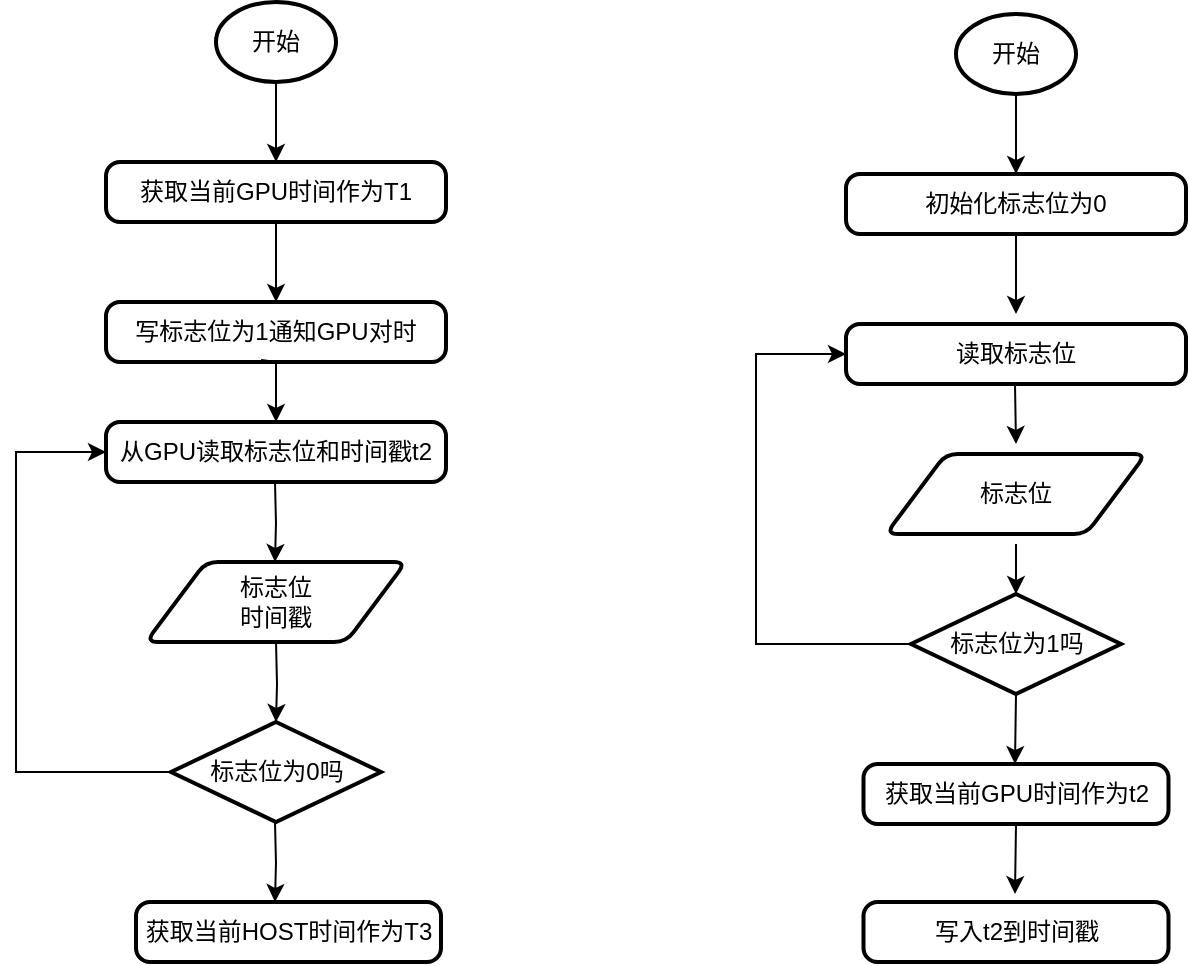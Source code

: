 <mxfile version="21.2.1" type="github">
  <diagram name="第 1 页" id="H2lkqpYwLLjge4pmLIbZ">
    <mxGraphModel dx="1377" dy="756" grid="1" gridSize="10" guides="1" tooltips="1" connect="1" arrows="1" fold="1" page="1" pageScale="1" pageWidth="827" pageHeight="1169" math="0" shadow="0">
      <root>
        <mxCell id="0" />
        <mxCell id="1" parent="0" />
        <mxCell id="ygLl6c4_aNLlALR6mAWq-10" style="edgeStyle=orthogonalEdgeStyle;rounded=0;orthogonalLoop=1;jettySize=auto;html=1;exitX=0.5;exitY=1;exitDx=0;exitDy=0;exitPerimeter=0;entryX=0.5;entryY=0;entryDx=0;entryDy=0;" edge="1" parent="1" source="ygLl6c4_aNLlALR6mAWq-1" target="ygLl6c4_aNLlALR6mAWq-13">
          <mxGeometry relative="1" as="geometry">
            <mxPoint x="230" y="460" as="targetPoint" />
          </mxGeometry>
        </mxCell>
        <mxCell id="ygLl6c4_aNLlALR6mAWq-1" value="开始" style="strokeWidth=2;html=1;shape=mxgraph.flowchart.start_1;whiteSpace=wrap;" vertex="1" parent="1">
          <mxGeometry x="200" y="390" width="60" height="40" as="geometry" />
        </mxCell>
        <mxCell id="ygLl6c4_aNLlALR6mAWq-2" value="标志位&lt;br&gt;时间戳" style="shape=parallelogram;html=1;strokeWidth=2;perimeter=parallelogramPerimeter;whiteSpace=wrap;rounded=1;arcSize=12;size=0.23;" vertex="1" parent="1">
          <mxGeometry x="165" y="670" width="130" height="40" as="geometry" />
        </mxCell>
        <mxCell id="ygLl6c4_aNLlALR6mAWq-4" value="标志位为0吗" style="strokeWidth=2;html=1;shape=mxgraph.flowchart.decision;whiteSpace=wrap;" vertex="1" parent="1">
          <mxGeometry x="177.5" y="750" width="105" height="50" as="geometry" />
        </mxCell>
        <mxCell id="ygLl6c4_aNLlALR6mAWq-9" value="" style="endArrow=classic;html=1;rounded=0;exitX=0;exitY=0.5;exitDx=0;exitDy=0;exitPerimeter=0;entryX=0;entryY=0.5;entryDx=0;entryDy=0;" edge="1" parent="1" source="ygLl6c4_aNLlALR6mAWq-4" target="ygLl6c4_aNLlALR6mAWq-17">
          <mxGeometry width="50" height="50" relative="1" as="geometry">
            <mxPoint x="177.5" y="770" as="sourcePoint" />
            <mxPoint x="110" y="600" as="targetPoint" />
            <Array as="points">
              <mxPoint x="100" y="775" />
              <mxPoint x="100" y="615" />
            </Array>
          </mxGeometry>
        </mxCell>
        <mxCell id="ygLl6c4_aNLlALR6mAWq-11" value="写标志位为1通知GPU对时" style="rounded=1;whiteSpace=wrap;html=1;absoluteArcSize=1;arcSize=14;strokeWidth=2;" vertex="1" parent="1">
          <mxGeometry x="145" y="540" width="170" height="30" as="geometry" />
        </mxCell>
        <mxCell id="ygLl6c4_aNLlALR6mAWq-16" style="edgeStyle=orthogonalEdgeStyle;rounded=0;orthogonalLoop=1;jettySize=auto;html=1;exitX=0.5;exitY=1;exitDx=0;exitDy=0;entryX=0.5;entryY=0;entryDx=0;entryDy=0;" edge="1" parent="1" source="ygLl6c4_aNLlALR6mAWq-13" target="ygLl6c4_aNLlALR6mAWq-11">
          <mxGeometry relative="1" as="geometry" />
        </mxCell>
        <mxCell id="ygLl6c4_aNLlALR6mAWq-13" value="获取当前GPU时间作为T1" style="rounded=1;whiteSpace=wrap;html=1;absoluteArcSize=1;arcSize=14;strokeWidth=2;" vertex="1" parent="1">
          <mxGeometry x="145" y="470" width="170" height="30" as="geometry" />
        </mxCell>
        <mxCell id="ygLl6c4_aNLlALR6mAWq-14" value="获取当前HOST时间作为T3" style="rounded=1;whiteSpace=wrap;html=1;absoluteArcSize=1;arcSize=14;strokeWidth=2;" vertex="1" parent="1">
          <mxGeometry x="160" y="840" width="152.5" height="30" as="geometry" />
        </mxCell>
        <mxCell id="ygLl6c4_aNLlALR6mAWq-17" value="从GPU读取标志位和时间戳t2" style="rounded=1;whiteSpace=wrap;html=1;absoluteArcSize=1;arcSize=14;strokeWidth=2;" vertex="1" parent="1">
          <mxGeometry x="145" y="600" width="170" height="30" as="geometry" />
        </mxCell>
        <mxCell id="ygLl6c4_aNLlALR6mAWq-18" style="edgeStyle=orthogonalEdgeStyle;rounded=0;orthogonalLoop=1;jettySize=auto;html=1;exitX=0.456;exitY=0.967;exitDx=0;exitDy=0;entryX=0.5;entryY=0;entryDx=0;entryDy=0;exitPerimeter=0;" edge="1" parent="1" source="ygLl6c4_aNLlALR6mAWq-11" target="ygLl6c4_aNLlALR6mAWq-17">
          <mxGeometry relative="1" as="geometry">
            <mxPoint x="240" y="510" as="sourcePoint" />
            <mxPoint x="240" y="550" as="targetPoint" />
            <Array as="points">
              <mxPoint x="230" y="570" />
              <mxPoint x="215" y="570" />
            </Array>
          </mxGeometry>
        </mxCell>
        <mxCell id="ygLl6c4_aNLlALR6mAWq-20" style="edgeStyle=orthogonalEdgeStyle;rounded=0;orthogonalLoop=1;jettySize=auto;html=1;exitX=0.5;exitY=1;exitDx=0;exitDy=0;entryX=0.5;entryY=0;entryDx=0;entryDy=0;" edge="1" parent="1">
          <mxGeometry relative="1" as="geometry">
            <mxPoint x="229.5" y="630" as="sourcePoint" />
            <mxPoint x="229.5" y="670" as="targetPoint" />
          </mxGeometry>
        </mxCell>
        <mxCell id="ygLl6c4_aNLlALR6mAWq-21" style="edgeStyle=orthogonalEdgeStyle;rounded=0;orthogonalLoop=1;jettySize=auto;html=1;entryX=0.5;entryY=0;entryDx=0;entryDy=0;entryPerimeter=0;" edge="1" parent="1" target="ygLl6c4_aNLlALR6mAWq-4">
          <mxGeometry relative="1" as="geometry">
            <mxPoint x="230" y="710" as="sourcePoint" />
            <mxPoint x="229.5" y="740" as="targetPoint" />
          </mxGeometry>
        </mxCell>
        <mxCell id="ygLl6c4_aNLlALR6mAWq-22" style="edgeStyle=orthogonalEdgeStyle;rounded=0;orthogonalLoop=1;jettySize=auto;html=1;exitX=0.5;exitY=1;exitDx=0;exitDy=0;entryX=0.5;entryY=0;entryDx=0;entryDy=0;" edge="1" parent="1">
          <mxGeometry relative="1" as="geometry">
            <mxPoint x="229.5" y="800" as="sourcePoint" />
            <mxPoint x="229.5" y="840" as="targetPoint" />
          </mxGeometry>
        </mxCell>
        <mxCell id="ygLl6c4_aNLlALR6mAWq-23" style="edgeStyle=orthogonalEdgeStyle;rounded=0;orthogonalLoop=1;jettySize=auto;html=1;exitX=0.5;exitY=1;exitDx=0;exitDy=0;exitPerimeter=0;entryX=0.5;entryY=0;entryDx=0;entryDy=0;" edge="1" parent="1" source="ygLl6c4_aNLlALR6mAWq-24" target="ygLl6c4_aNLlALR6mAWq-30">
          <mxGeometry relative="1" as="geometry">
            <mxPoint x="600" y="466" as="targetPoint" />
          </mxGeometry>
        </mxCell>
        <mxCell id="ygLl6c4_aNLlALR6mAWq-24" value="开始" style="strokeWidth=2;html=1;shape=mxgraph.flowchart.start_1;whiteSpace=wrap;" vertex="1" parent="1">
          <mxGeometry x="570" y="396" width="60" height="40" as="geometry" />
        </mxCell>
        <mxCell id="ygLl6c4_aNLlALR6mAWq-25" value="标志位" style="shape=parallelogram;html=1;strokeWidth=2;perimeter=parallelogramPerimeter;whiteSpace=wrap;rounded=1;arcSize=12;size=0.23;" vertex="1" parent="1">
          <mxGeometry x="535" y="616" width="130" height="40" as="geometry" />
        </mxCell>
        <mxCell id="ygLl6c4_aNLlALR6mAWq-26" value="标志位为1吗" style="strokeWidth=2;html=1;shape=mxgraph.flowchart.decision;whiteSpace=wrap;" vertex="1" parent="1">
          <mxGeometry x="547.5" y="686" width="105" height="50" as="geometry" />
        </mxCell>
        <mxCell id="ygLl6c4_aNLlALR6mAWq-27" value="" style="endArrow=classic;html=1;rounded=0;exitX=0;exitY=0.5;exitDx=0;exitDy=0;exitPerimeter=0;entryX=0;entryY=0.5;entryDx=0;entryDy=0;" edge="1" parent="1" source="ygLl6c4_aNLlALR6mAWq-26" target="ygLl6c4_aNLlALR6mAWq-32">
          <mxGeometry width="50" height="50" relative="1" as="geometry">
            <mxPoint x="547.5" y="721" as="sourcePoint" />
            <mxPoint x="480" y="551" as="targetPoint" />
            <Array as="points">
              <mxPoint x="470" y="711" />
              <mxPoint x="470" y="566" />
            </Array>
          </mxGeometry>
        </mxCell>
        <mxCell id="ygLl6c4_aNLlALR6mAWq-29" style="edgeStyle=orthogonalEdgeStyle;rounded=0;orthogonalLoop=1;jettySize=auto;html=1;exitX=0.5;exitY=1;exitDx=0;exitDy=0;entryX=0.5;entryY=0;entryDx=0;entryDy=0;" edge="1" parent="1" source="ygLl6c4_aNLlALR6mAWq-30">
          <mxGeometry relative="1" as="geometry">
            <mxPoint x="600" y="546" as="targetPoint" />
          </mxGeometry>
        </mxCell>
        <mxCell id="ygLl6c4_aNLlALR6mAWq-30" value="初始化标志位为0" style="rounded=1;whiteSpace=wrap;html=1;absoluteArcSize=1;arcSize=14;strokeWidth=2;" vertex="1" parent="1">
          <mxGeometry x="515" y="476" width="170" height="30" as="geometry" />
        </mxCell>
        <mxCell id="ygLl6c4_aNLlALR6mAWq-31" value="获取当前GPU时间作为t2" style="rounded=1;whiteSpace=wrap;html=1;absoluteArcSize=1;arcSize=14;strokeWidth=2;" vertex="1" parent="1">
          <mxGeometry x="523.75" y="771" width="152.5" height="30" as="geometry" />
        </mxCell>
        <mxCell id="ygLl6c4_aNLlALR6mAWq-32" value="读取标志位" style="rounded=1;whiteSpace=wrap;html=1;absoluteArcSize=1;arcSize=14;strokeWidth=2;" vertex="1" parent="1">
          <mxGeometry x="515" y="551" width="170" height="30" as="geometry" />
        </mxCell>
        <mxCell id="ygLl6c4_aNLlALR6mAWq-34" style="edgeStyle=orthogonalEdgeStyle;rounded=0;orthogonalLoop=1;jettySize=auto;html=1;exitX=0.5;exitY=1;exitDx=0;exitDy=0;" edge="1" parent="1">
          <mxGeometry relative="1" as="geometry">
            <mxPoint x="599.5" y="581" as="sourcePoint" />
            <mxPoint x="600" y="611" as="targetPoint" />
          </mxGeometry>
        </mxCell>
        <mxCell id="ygLl6c4_aNLlALR6mAWq-35" style="edgeStyle=orthogonalEdgeStyle;rounded=0;orthogonalLoop=1;jettySize=auto;html=1;entryX=0.5;entryY=0;entryDx=0;entryDy=0;entryPerimeter=0;" edge="1" parent="1" target="ygLl6c4_aNLlALR6mAWq-26">
          <mxGeometry relative="1" as="geometry">
            <mxPoint x="600" y="661" as="sourcePoint" />
            <mxPoint x="599.5" y="691" as="targetPoint" />
          </mxGeometry>
        </mxCell>
        <mxCell id="ygLl6c4_aNLlALR6mAWq-36" style="edgeStyle=orthogonalEdgeStyle;rounded=0;orthogonalLoop=1;jettySize=auto;html=1;entryX=0.5;entryY=0;entryDx=0;entryDy=0;exitX=0.5;exitY=1;exitDx=0;exitDy=0;exitPerimeter=0;" edge="1" parent="1" source="ygLl6c4_aNLlALR6mAWq-26">
          <mxGeometry relative="1" as="geometry">
            <mxPoint x="600" y="741" as="sourcePoint" />
            <mxPoint x="599.5" y="771" as="targetPoint" />
          </mxGeometry>
        </mxCell>
        <mxCell id="ygLl6c4_aNLlALR6mAWq-37" value="写入t2到时间戳" style="rounded=1;whiteSpace=wrap;html=1;absoluteArcSize=1;arcSize=14;strokeWidth=2;" vertex="1" parent="1">
          <mxGeometry x="523.75" y="840" width="152.5" height="30" as="geometry" />
        </mxCell>
        <mxCell id="ygLl6c4_aNLlALR6mAWq-38" style="edgeStyle=orthogonalEdgeStyle;rounded=0;orthogonalLoop=1;jettySize=auto;html=1;entryX=0.5;entryY=0;entryDx=0;entryDy=0;exitX=0.5;exitY=1;exitDx=0;exitDy=0;exitPerimeter=0;" edge="1" parent="1">
          <mxGeometry relative="1" as="geometry">
            <mxPoint x="600" y="801" as="sourcePoint" />
            <mxPoint x="599.5" y="836" as="targetPoint" />
          </mxGeometry>
        </mxCell>
      </root>
    </mxGraphModel>
  </diagram>
</mxfile>
